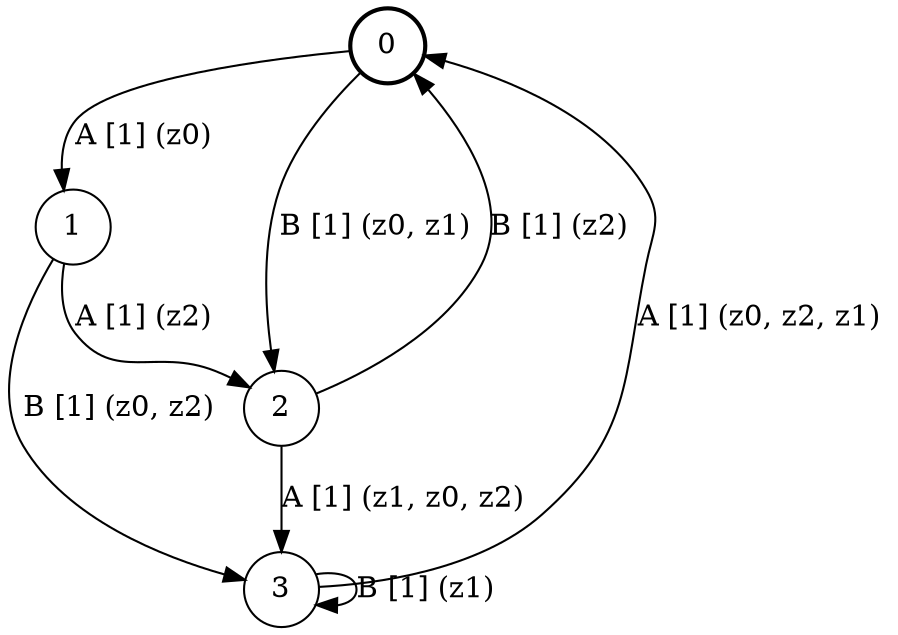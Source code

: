 # generated file, don't try to modify
# command: dot -Tpng <filename> > tree.png
digraph Automaton {
    node [shape = circle];
    0 [style = "bold"];
    0 -> 1 [label = "A [1] (z0) "];
    0 -> 2 [label = "B [1] (z0, z1) "];
    1 -> 2 [label = "A [1] (z2) "];
    1 -> 3 [label = "B [1] (z0, z2) "];
    2 -> 3 [label = "A [1] (z1, z0, z2) "];
    2 -> 0 [label = "B [1] (z2) "];
    3 -> 0 [label = "A [1] (z0, z2, z1) "];
    3 -> 3 [label = "B [1] (z1) "];
}

